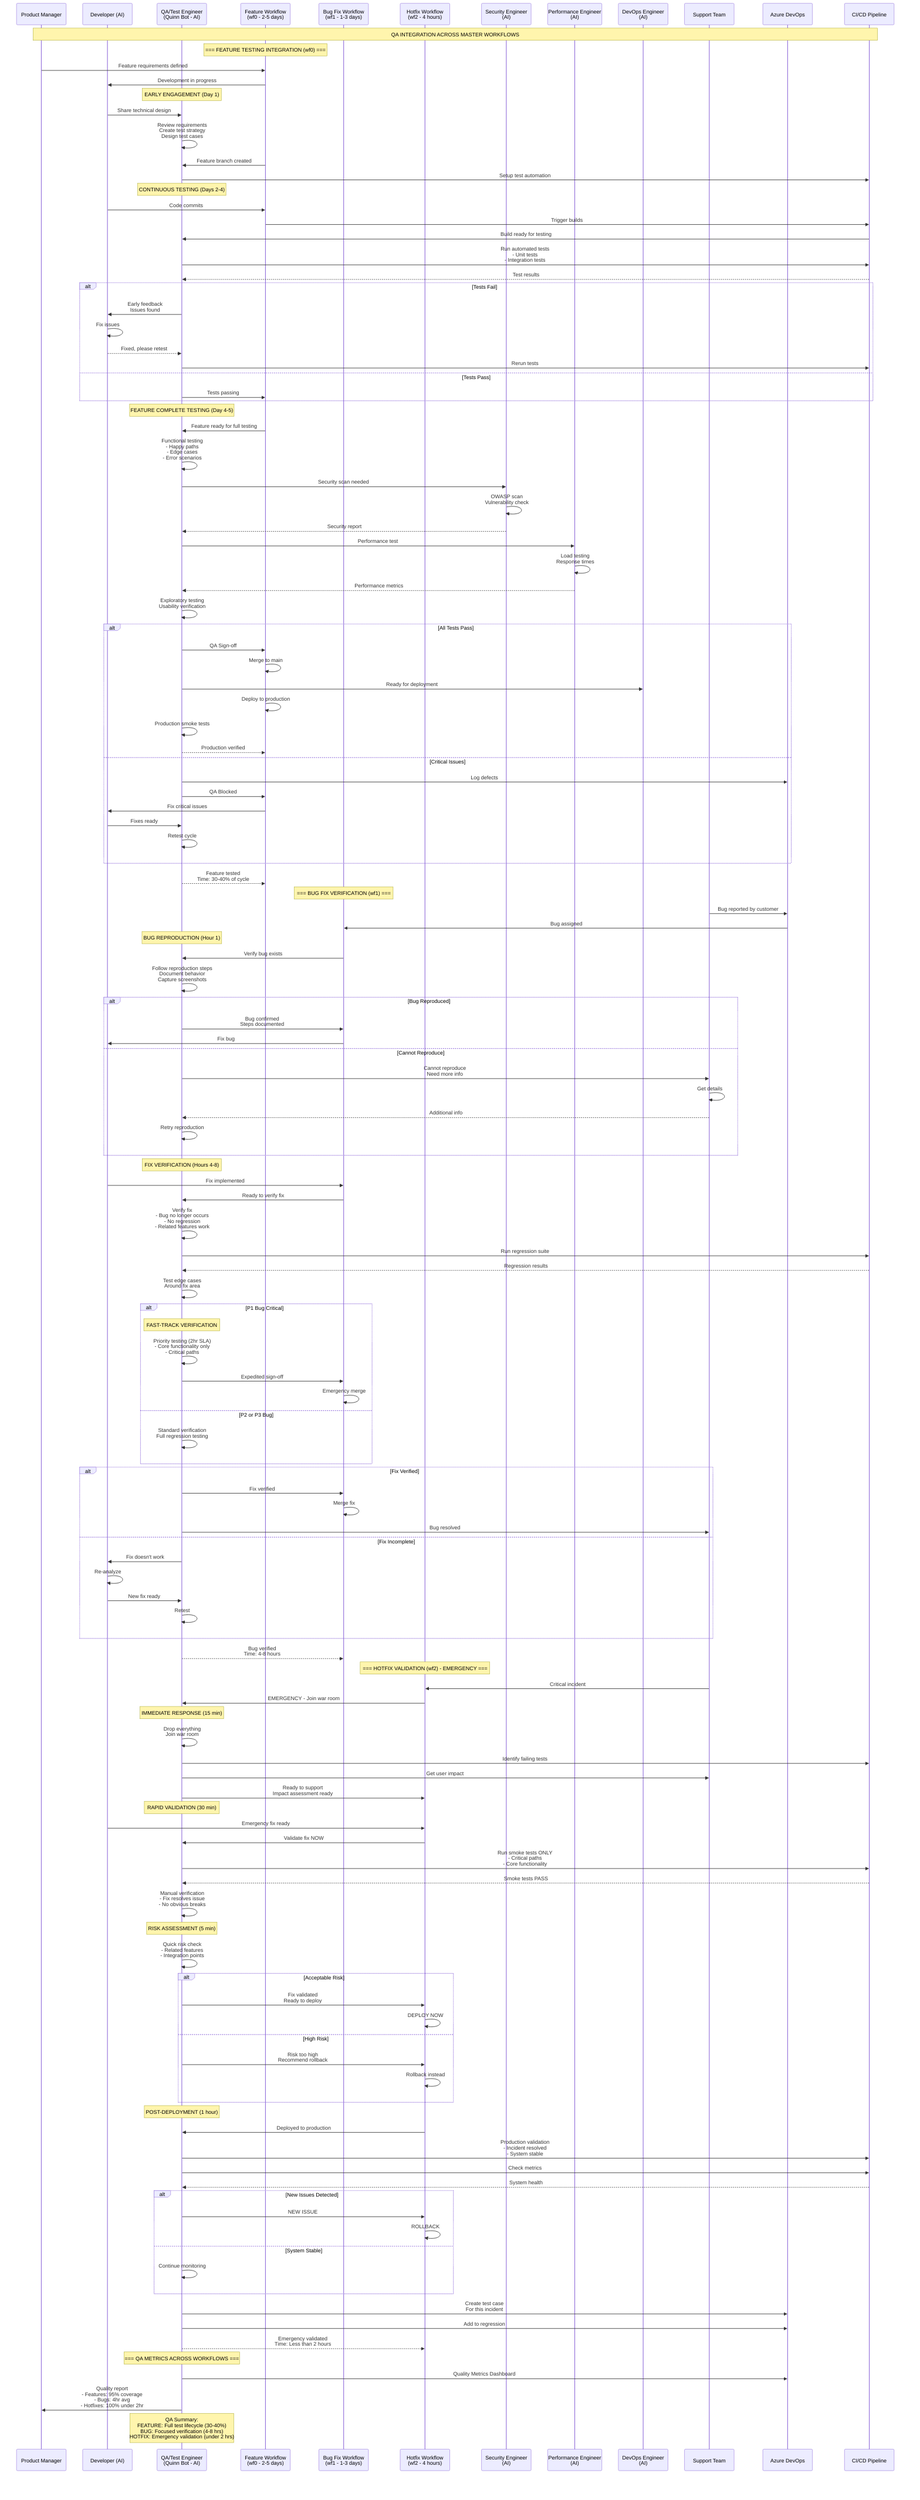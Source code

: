 sequenceDiagram
    participant PM as Product Manager
    participant Dev as Developer (AI)
    participant QA as QA/Test Engineer<br/>(Quinn Bot - AI)
    participant Feature as Feature Workflow<br/>(wf0 - 2-5 days)
    participant Bug as Bug Fix Workflow<br/>(wf1 - 1-3 days)
    participant Hotfix as Hotfix Workflow<br/>(wf2 - 4 hours)
    participant SecEng as Security Engineer<br/>(AI)
    participant PerfEng as Performance Engineer<br/>(AI)
    participant DevOps as DevOps Engineer<br/>(AI)
    participant Support as Support Team
    participant ADO as Azure DevOps
    participant CI as CI/CD Pipeline
    
    Note over PM, CI: QA INTEGRATION ACROSS MASTER WORKFLOWS
    
    Note over Feature: === FEATURE TESTING INTEGRATION (wf0) ===
    
    PM->>Feature: Feature requirements defined
    Feature->>Dev: Development in progress
    
    Note over QA: EARLY ENGAGEMENT (Day 1)
    Dev->>QA: Share technical design
    QA->>QA: Review requirements<br/>Create test strategy<br/>Design test cases
    Feature->>QA: Feature branch created
    QA->>CI: Setup test automation
    
    Note over QA: CONTINUOUS TESTING (Days 2-4)
    Dev->>Feature: Code commits
    Feature->>CI: Trigger builds
    CI->>QA: Build ready for testing
    
    QA->>CI: Run automated tests<br/>- Unit tests<br/>- Integration tests
    CI-->>QA: Test results
    
    alt Tests Fail
        QA->>Dev: Early feedback<br/>Issues found
        Dev->>Dev: Fix issues
        Dev-->>QA: Fixed, please retest
        QA->>CI: Rerun tests
    else Tests Pass
        QA->>Feature: Tests passing
    end
    
    Note over QA: FEATURE COMPLETE TESTING (Day 4-5)
    Feature->>QA: Feature ready for full testing
    
    QA->>QA: Functional testing<br/>- Happy paths<br/>- Edge cases<br/>- Error scenarios
    QA->>SecEng: Security scan needed
    SecEng->>SecEng: OWASP scan<br/>Vulnerability check
    SecEng-->>QA: Security report
    QA->>PerfEng: Performance test
    PerfEng->>PerfEng: Load testing<br/>Response times
    PerfEng-->>QA: Performance metrics
    
    QA->>QA: Exploratory testing<br/>Usability verification
    
    alt All Tests Pass
        QA->>Feature: QA Sign-off
        Feature->>Feature: Merge to main
        QA->>DevOps: Ready for deployment
        Feature->>Feature: Deploy to production
        QA->>QA: Production smoke tests
        QA-->>Feature: Production verified
    else Critical Issues
        QA->>ADO: Log defects
        QA->>Feature: QA Blocked
        Feature->>Dev: Fix critical issues
        Dev->>QA: Fixes ready
        QA->>QA: Retest cycle
    end
    
    QA-->>Feature: Feature tested<br/>Time: 30-40% of cycle
    
    Note over Bug: === BUG FIX VERIFICATION (wf1) ===
    
    Support->>ADO: Bug reported by customer
    ADO->>Bug: Bug assigned
    
    Note over QA: BUG REPRODUCTION (Hour 1)
    Bug->>QA: Verify bug exists
    QA->>QA: Follow reproduction steps<br/>Document behavior<br/>Capture screenshots
    
    alt Bug Reproduced
        QA->>Bug: Bug confirmed<br/>Steps documented
        Bug->>Dev: Fix bug
    else Cannot Reproduce
        QA->>Support: Cannot reproduce<br/>Need more info
        Support->>Support: Get details
        Support-->>QA: Additional info
        QA->>QA: Retry reproduction
    end
    
    Note over QA: FIX VERIFICATION (Hours 4-8)
    Dev->>Bug: Fix implemented
    Bug->>QA: Ready to verify fix
    
    QA->>QA: Verify fix<br/>- Bug no longer occurs<br/>- No regression<br/>- Related features work
    
    QA->>CI: Run regression suite
    CI-->>QA: Regression results
    QA->>QA: Test edge cases<br/>Around fix area
    
    alt P1 Bug Critical
        Note over QA: FAST-TRACK VERIFICATION
        QA->>QA: Priority testing (2hr SLA)<br/>- Core functionality only<br/>- Critical paths
        QA->>Bug: Expedited sign-off
        Bug->>Bug: Emergency merge
    else P2 or P3 Bug
        QA->>QA: Standard verification<br/>Full regression testing
    end
    
    alt Fix Verified
        QA->>Bug: Fix verified
        Bug->>Bug: Merge fix
        QA->>Support: Bug resolved
    else Fix Incomplete
        QA->>Dev: Fix doesn't work
        Dev->>Dev: Re-analyze
        Dev->>QA: New fix ready
        QA->>QA: Retest
    end
    
    QA-->>Bug: Bug verified<br/>Time: 4-8 hours
    
    Note over Hotfix: === HOTFIX VALIDATION (wf2) - EMERGENCY ===
    
    Support->>Hotfix: Critical incident
    Hotfix->>QA: EMERGENCY - Join war room
    
    Note over QA: IMMEDIATE RESPONSE (15 min)
    QA->>QA: Drop everything<br/>Join war room
    QA->>CI: Identify failing tests
    QA->>Support: Get user impact
    
    QA->>Hotfix: Ready to support<br/>Impact assessment ready
    
    Note over QA: RAPID VALIDATION (30 min)
    Dev->>Hotfix: Emergency fix ready
    Hotfix->>QA: Validate fix NOW
    
    QA->>CI: Run smoke tests ONLY<br/>- Critical paths<br/>- Core functionality
    CI-->>QA: Smoke tests PASS
    
    QA->>QA: Manual verification<br/>- Fix resolves issue<br/>- No obvious breaks
    
    Note over QA: RISK ASSESSMENT (5 min)
    QA->>QA: Quick risk check<br/>- Related features<br/>- Integration points
    
    alt Acceptable Risk
        QA->>Hotfix: Fix validated<br/>Ready to deploy
        Hotfix->>Hotfix: DEPLOY NOW
    else High Risk
        QA->>Hotfix: Risk too high<br/>Recommend rollback
        Hotfix->>Hotfix: Rollback instead
    end
    
    Note over QA: POST-DEPLOYMENT (1 hour)
    Hotfix->>QA: Deployed to production
    
    QA->>CI: Production validation<br/>- Incident resolved<br/>- System stable
    
    QA->>CI: Check metrics
    CI-->>QA: System health
    
    alt New Issues Detected
        QA->>Hotfix: NEW ISSUE
        Hotfix->>Hotfix: ROLLBACK
    else System Stable
        QA->>QA: Continue monitoring
    end
    
    QA->>ADO: Create test case<br/>For this incident
    QA->>ADO: Add to regression
    
    QA-->>Hotfix: Emergency validated<br/>Time: Less than 2 hours
    
    Note over QA: === QA METRICS ACROSS WORKFLOWS ===
    
    QA->>ADO: Quality Metrics Dashboard
    
    QA->>PM: Quality report<br/>- Features: 95% coverage<br/>- Bugs: 4hr avg<br/>- Hotfixes: 100% under 2hr
    
    Note over QA: QA Summary:<br/>FEATURE: Full test lifecycle (30-40%)<br/>BUG: Focused verification (4-8 hrs)<br/>HOTFIX: Emergency validation (under 2 hrs)